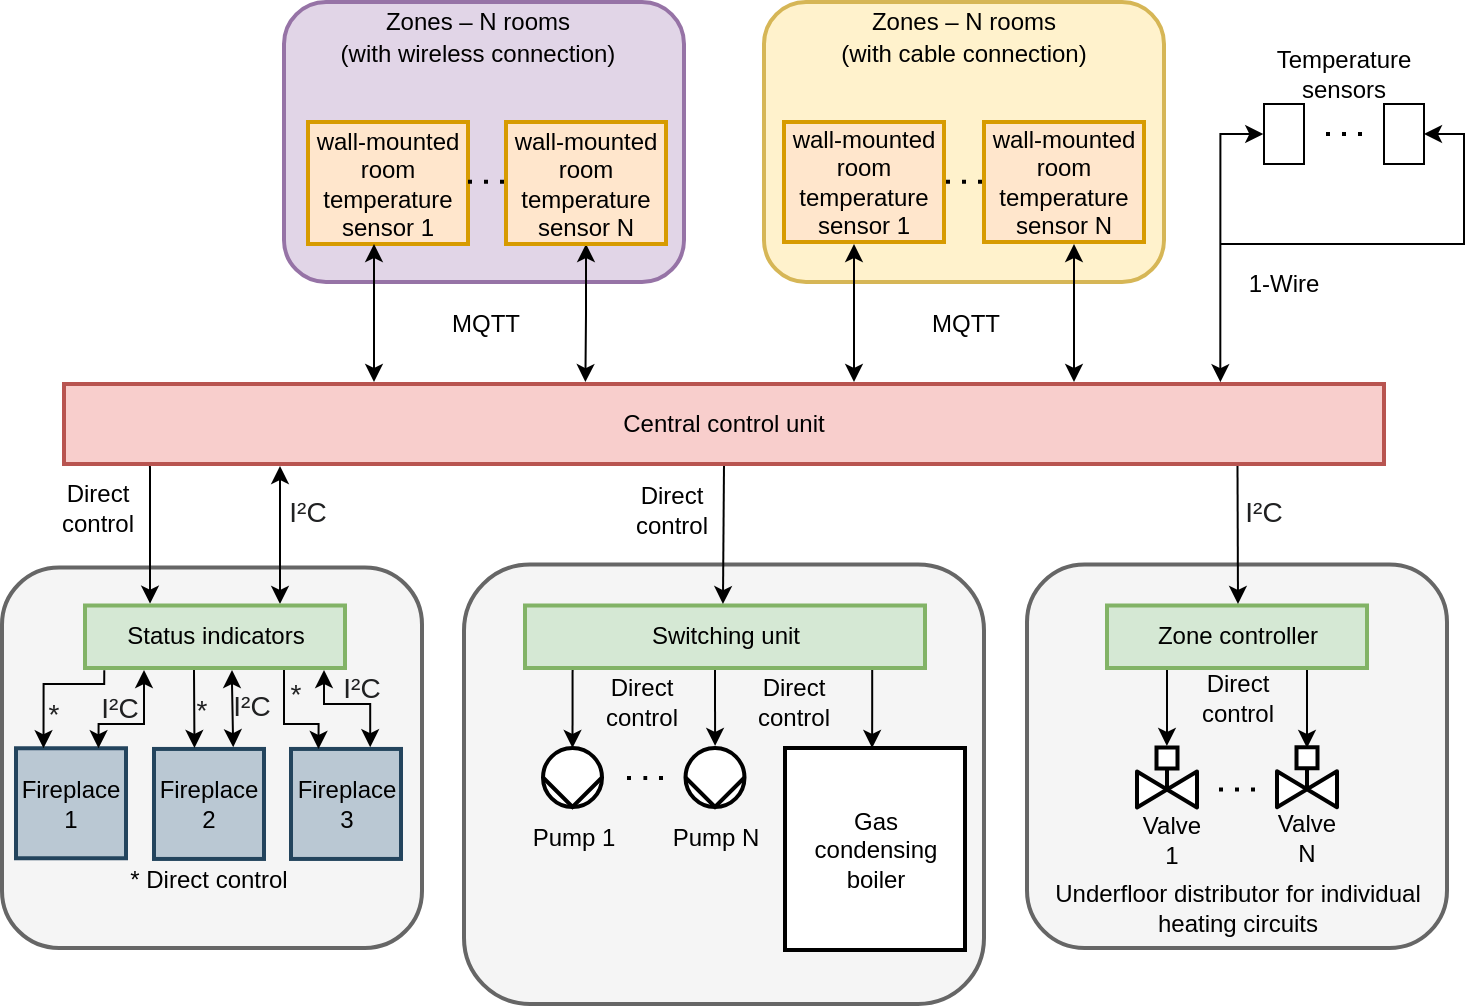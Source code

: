 <mxfile version="20.8.16" type="device"><diagram id="OQWnciAQnM_iIbDHGHQT" name="Page-1"><mxGraphModel dx="1418" dy="828" grid="1" gridSize="10" guides="1" tooltips="1" connect="1" arrows="1" fold="1" page="1" pageScale="1" pageWidth="827" pageHeight="1169" math="1" shadow="0"><root><mxCell id="0"/><mxCell id="1" parent="0"/><mxCell id="rNNqhviS-toqoHtGZwfO-22" value="" style="rounded=1;whiteSpace=wrap;html=1;strokeWidth=2;strokeColor=#9673a6;fillColor=#e1d5e7;" parent="1" vertex="1"><mxGeometry x="200" y="159" width="200" height="140" as="geometry"/></mxCell><mxCell id="rNNqhviS-toqoHtGZwfO-32" value="" style="rounded=1;whiteSpace=wrap;html=1;strokeWidth=2;strokeColor=#d6b656;fillColor=#fff2cc;" parent="1" vertex="1"><mxGeometry x="440" y="159" width="200" height="140" as="geometry"/></mxCell><mxCell id="rNNqhviS-toqoHtGZwfO-74" value="" style="rounded=1;whiteSpace=wrap;html=1;strokeWidth=2;strokeColor=#666666;fontColor=#333333;fillColor=#f5f5f5;" parent="1" vertex="1"><mxGeometry x="571.5" y="440.25" width="210" height="191.75" as="geometry"/></mxCell><mxCell id="rNNqhviS-toqoHtGZwfO-81" style="edgeStyle=orthogonalEdgeStyle;rounded=0;orthogonalLoop=1;jettySize=auto;html=1;startArrow=classic;startFill=1;endArrow=none;endFill=0;entryX=0.839;entryY=1.003;entryDx=0;entryDy=0;entryPerimeter=0;" parent="1" target="rNNqhviS-toqoHtGZwfO-60" edge="1"><mxGeometry relative="1" as="geometry"><mxPoint x="711.5" y="532" as="sourcePoint"/><Array as="points"><mxPoint x="711.5" y="492"/></Array></mxGeometry></mxCell><mxCell id="C-ky9rX12c1Sp_fLIFlz-12" value="" style="rounded=1;whiteSpace=wrap;html=1;strokeWidth=2;strokeColor=#666666;fontColor=#333333;fillColor=#f5f5f5;" parent="1" vertex="1"><mxGeometry x="59" y="441.75" width="210" height="190.25" as="geometry"/></mxCell><mxCell id="C-ky9rX12c1Sp_fLIFlz-14" style="edgeStyle=orthogonalEdgeStyle;rounded=0;orthogonalLoop=1;jettySize=auto;html=1;startArrow=none;startFill=0;endArrow=classic;endFill=1;entryX=0.498;entryY=-0.026;entryDx=0;entryDy=0;entryPerimeter=0;" parent="1" source="rNNqhviS-toqoHtGZwfO-60" target="rNNqhviS-toqoHtGZwfO-65" edge="1"><mxGeometry relative="1" as="geometry"><Array as="points"><mxPoint x="641.5" y="522"/><mxPoint x="641.5" y="522"/></Array></mxGeometry></mxCell><mxCell id="rNNqhviS-toqoHtGZwfO-60" value="Zone controller" style="rounded=0;whiteSpace=wrap;html=1;strokeWidth=2;fillColor=#d5e8d4;strokeColor=#82b366;" parent="1" vertex="1"><mxGeometry x="611.5" y="460.75" width="130" height="31.25" as="geometry"/></mxCell><mxCell id="C-ky9rX12c1Sp_fLIFlz-6" value="" style="rounded=1;whiteSpace=wrap;html=1;strokeWidth=2;fillColor=#f5f5f5;strokeColor=#666666;fontColor=#333333;" parent="1" vertex="1"><mxGeometry x="290" y="440.25" width="260" height="219.75" as="geometry"/></mxCell><mxCell id="rNNqhviS-toqoHtGZwfO-63" style="edgeStyle=orthogonalEdgeStyle;rounded=0;orthogonalLoop=1;jettySize=auto;html=1;exitX=0.889;exitY=0.979;exitDx=0;exitDy=0;startArrow=none;startFill=0;endArrow=classic;endFill=1;exitPerimeter=0;" parent="1" source="rNNqhviS-toqoHtGZwfO-1" edge="1"><mxGeometry relative="1" as="geometry"><mxPoint x="677" y="460" as="targetPoint"/><Array as="points"><mxPoint x="676" y="389"/></Array></mxGeometry></mxCell><mxCell id="rNNqhviS-toqoHtGZwfO-12" style="edgeStyle=orthogonalEdgeStyle;rounded=0;orthogonalLoop=1;jettySize=auto;html=1;exitX=0.5;exitY=1;exitDx=0;exitDy=0;startArrow=classic;startFill=1;" parent="1" edge="1"><mxGeometry relative="1" as="geometry"><mxPoint x="560.5" y="432" as="sourcePoint"/><mxPoint x="560.5" y="432" as="targetPoint"/></mxGeometry></mxCell><mxCell id="rNNqhviS-toqoHtGZwfO-33" value="Zones – N rooms" style="text;html=1;strokeColor=none;fillColor=none;align=center;verticalAlign=middle;whiteSpace=wrap;rounded=0;" parent="1" vertex="1"><mxGeometry x="475" y="159" width="130" height="20" as="geometry"/></mxCell><mxCell id="rNNqhviS-toqoHtGZwfO-34" value="(with cable connection)" style="text;html=1;strokeColor=none;fillColor=none;align=center;verticalAlign=middle;whiteSpace=wrap;rounded=0;" parent="1" vertex="1"><mxGeometry x="445" y="175" width="190" height="20" as="geometry"/></mxCell><mxCell id="rNNqhviS-toqoHtGZwfO-23" value="Zones – N rooms" style="text;html=1;strokeColor=none;fillColor=none;align=center;verticalAlign=middle;whiteSpace=wrap;rounded=0;" parent="1" vertex="1"><mxGeometry x="232" y="159" width="130" height="20" as="geometry"/></mxCell><mxCell id="rNNqhviS-toqoHtGZwfO-24" value="(with wireless connection)" style="text;html=1;strokeColor=none;fillColor=none;align=center;verticalAlign=middle;whiteSpace=wrap;rounded=0;" parent="1" vertex="1"><mxGeometry x="202" y="175" width="190" height="20" as="geometry"/></mxCell><mxCell id="rNNqhviS-toqoHtGZwfO-65" value="" style="verticalLabelPosition=bottom;align=center;html=1;verticalAlign=top;pointerEvents=1;dashed=0;shape=mxgraph.pid2valves.valve;valveType=gate;actuator=powered;strokeWidth=2;" parent="1" vertex="1"><mxGeometry x="626.5" y="531.75" width="30" height="30" as="geometry"/></mxCell><mxCell id="rNNqhviS-toqoHtGZwfO-66" value="" style="part=1;strokeColor=none;fillColor=none;fontStyle=1;fontSize=14;" parent="rNNqhviS-toqoHtGZwfO-65" vertex="1"><mxGeometry x="9.75" width="10.5" height="10.5" as="geometry"/></mxCell><mxCell id="rNNqhviS-toqoHtGZwfO-67" value="" style="verticalLabelPosition=bottom;align=center;html=1;verticalAlign=top;pointerEvents=1;dashed=0;shape=mxgraph.pid2valves.valve;valveType=gate;actuator=powered;strokeWidth=2;" parent="1" vertex="1"><mxGeometry x="696.5" y="531.63" width="30" height="30" as="geometry"/></mxCell><mxCell id="rNNqhviS-toqoHtGZwfO-68" value="" style="part=1;strokeColor=none;fillColor=none;fontStyle=1;fontSize=14;" parent="rNNqhviS-toqoHtGZwfO-67" vertex="1"><mxGeometry x="9.75" width="10.5" height="10.5" as="geometry"/></mxCell><mxCell id="rNNqhviS-toqoHtGZwfO-71" value="" style="endArrow=none;dashed=1;html=1;dashPattern=1 3;strokeWidth=2;" parent="1" edge="1"><mxGeometry x="572.5" y="462.76" width="50" height="50" as="geometry"><mxPoint x="685.5" y="552.76" as="sourcePoint"/><mxPoint x="665.5" y="552.76" as="targetPoint"/></mxGeometry></mxCell><mxCell id="rNNqhviS-toqoHtGZwfO-72" value="Valve 1" style="text;html=1;strokeColor=none;fillColor=none;align=center;verticalAlign=middle;whiteSpace=wrap;rounded=0;" parent="1" vertex="1"><mxGeometry x="626.5" y="567.5" width="34" height="20" as="geometry"/></mxCell><mxCell id="rNNqhviS-toqoHtGZwfO-73" value="Valve N" style="text;html=1;strokeColor=none;fillColor=none;align=center;verticalAlign=middle;whiteSpace=wrap;rounded=0;" parent="1" vertex="1"><mxGeometry x="694" y="566.63" width="35" height="20" as="geometry"/></mxCell><mxCell id="rNNqhviS-toqoHtGZwfO-75" value="Underfloor distributor for individual heating circuits" style="text;html=1;strokeColor=none;fillColor=none;align=center;verticalAlign=middle;whiteSpace=wrap;rounded=0;" parent="1" vertex="1"><mxGeometry x="581.5" y="602" width="190" height="20" as="geometry"/></mxCell><mxCell id="rNNqhviS-toqoHtGZwfO-84" value="" style="shape=mxgraph.pid.pumps_-_iso.pump_(liquid);html=1;pointerEvents=1;align=center;verticalLabelPosition=bottom;verticalAlign=top;dashed=0;strokeWidth=2;aspect=fixed;rotation=90;" parent="1" vertex="1"><mxGeometry x="329.5" y="532" width="29.5" height="29.5" as="geometry"/></mxCell><mxCell id="rNNqhviS-toqoHtGZwfO-87" style="edgeStyle=orthogonalEdgeStyle;rounded=0;orthogonalLoop=1;jettySize=auto;html=1;startArrow=classic;startFill=1;endArrow=none;endFill=0;exitX=-0.036;exitY=0.499;exitDx=0;exitDy=0;exitPerimeter=0;" parent="1" source="rNNqhviS-toqoHtGZwfO-85" edge="1"><mxGeometry relative="1" as="geometry"><mxPoint x="415.5" y="532" as="sourcePoint"/><mxPoint x="415.5" y="492" as="targetPoint"/><Array as="points"><mxPoint x="415.5" y="492"/></Array></mxGeometry></mxCell><mxCell id="rNNqhviS-toqoHtGZwfO-85" value="" style="shape=mxgraph.pid.pumps_-_iso.pump_(liquid);html=1;pointerEvents=1;align=center;verticalLabelPosition=bottom;verticalAlign=top;dashed=0;strokeWidth=2;aspect=fixed;rotation=90;" parent="1" vertex="1"><mxGeometry x="400.75" y="532" width="29.5" height="29.5" as="geometry"/></mxCell><mxCell id="rNNqhviS-toqoHtGZwfO-88" value="" style="endArrow=none;dashed=1;html=1;dashPattern=1 3;strokeWidth=2;" parent="1" edge="1"><mxGeometry x="276.5" y="457" width="50" height="50" as="geometry"><mxPoint x="389.5" y="547" as="sourcePoint"/><mxPoint x="369.5" y="547" as="targetPoint"/><Array as="points"><mxPoint x="383.12" y="547.01"/></Array></mxGeometry></mxCell><mxCell id="rNNqhviS-toqoHtGZwfO-90" style="edgeStyle=orthogonalEdgeStyle;rounded=0;orthogonalLoop=1;jettySize=auto;html=1;entryX=0.868;entryY=0.998;entryDx=0;entryDy=0;entryPerimeter=0;startArrow=classic;startFill=1;endArrow=none;endFill=0;exitX=0.484;exitY=0;exitDx=0;exitDy=0;exitPerimeter=0;" parent="1" source="rNNqhviS-toqoHtGZwfO-89" target="rNNqhviS-toqoHtGZwfO-59" edge="1"><mxGeometry relative="1" as="geometry"><Array as="points"/></mxGeometry></mxCell><mxCell id="rNNqhviS-toqoHtGZwfO-89" value="Gas&lt;br&gt;condensing boiler" style="rounded=0;whiteSpace=wrap;html=1;strokeWidth=2;" parent="1" vertex="1"><mxGeometry x="450.5" y="532" width="90" height="101" as="geometry"/></mxCell><mxCell id="rNNqhviS-toqoHtGZwfO-92" value="Pump 1" style="text;html=1;strokeColor=none;fillColor=none;align=center;verticalAlign=middle;whiteSpace=wrap;rounded=0;" parent="1" vertex="1"><mxGeometry x="318.5" y="567" width="51.5" height="20" as="geometry"/></mxCell><mxCell id="rNNqhviS-toqoHtGZwfO-93" value="Pump N" style="text;html=1;strokeColor=none;fillColor=none;align=center;verticalAlign=middle;whiteSpace=wrap;rounded=0;" parent="1" vertex="1"><mxGeometry x="389.5" y="567" width="51.5" height="20" as="geometry"/></mxCell><mxCell id="C-ky9rX12c1Sp_fLIFlz-1" value="Fireplace 3" style="whiteSpace=wrap;html=1;aspect=fixed;fillColor=#bac8d3;strokeWidth=2;strokeColor=#23445d;" parent="1" vertex="1"><mxGeometry x="203.5" y="532.47" width="55" height="55" as="geometry"/></mxCell><mxCell id="C-ky9rX12c1Sp_fLIFlz-2" value="Fireplace 1" style="whiteSpace=wrap;html=1;aspect=fixed;fillColor=#bac8d3;strokeWidth=2;strokeColor=#23445d;" parent="1" vertex="1"><mxGeometry x="66" y="532.13" width="55" height="55" as="geometry"/></mxCell><mxCell id="C-ky9rX12c1Sp_fLIFlz-15" style="edgeStyle=orthogonalEdgeStyle;rounded=0;orthogonalLoop=1;jettySize=auto;html=1;startArrow=classic;startFill=1;endArrow=none;endFill=0;exitX=0;exitY=0.5;exitDx=0;exitDy=0;exitPerimeter=0;" parent="1" source="rNNqhviS-toqoHtGZwfO-84" edge="1"><mxGeometry relative="1" as="geometry"><mxPoint x="344.13" y="532" as="sourcePoint"/><mxPoint x="344.13" y="492" as="targetPoint"/><Array as="points"><mxPoint x="344.5" y="492"/></Array></mxGeometry></mxCell><mxCell id="TtT3A8iglEBPr6birOV--1" value="wall-mounted room temperature sensor N" style="whiteSpace=wrap;html=1;strokeWidth=2;fillColor=#ffe6cc;strokeColor=#d79b00;" parent="1" vertex="1"><mxGeometry x="550" y="219" width="80" height="60" as="geometry"/></mxCell><mxCell id="9aDDyFLXy5BLjkxMkI3j-4" style="edgeStyle=orthogonalEdgeStyle;rounded=0;orthogonalLoop=1;jettySize=auto;html=1;exitX=0.5;exitY=1;exitDx=0;exitDy=0;entryX=0.395;entryY=-0.024;entryDx=0;entryDy=0;entryPerimeter=0;startArrow=classic;startFill=1;" parent="1" source="TtT3A8iglEBPr6birOV--3" target="rNNqhviS-toqoHtGZwfO-1" edge="1"><mxGeometry relative="1" as="geometry"/></mxCell><mxCell id="TtT3A8iglEBPr6birOV--3" value="wall-mounted room temperature sensor N" style="whiteSpace=wrap;html=1;strokeWidth=2;fillColor=#ffe6cc;strokeColor=#d79b00;" parent="1" vertex="1"><mxGeometry x="311" y="219" width="80" height="61" as="geometry"/></mxCell><mxCell id="TtT3A8iglEBPr6birOV--2" value="wall-mounted room temperature sensor 1" style="whiteSpace=wrap;html=1;strokeWidth=2;fillColor=#ffe6cc;strokeColor=#d79b00;" parent="1" vertex="1"><mxGeometry x="212" y="219" width="80" height="61" as="geometry"/></mxCell><mxCell id="rNNqhviS-toqoHtGZwfO-29" value="wall-mounted room temperature sensor 1" style="whiteSpace=wrap;html=1;strokeWidth=2;fillColor=#ffe6cc;strokeColor=#d79b00;" parent="1" vertex="1"><mxGeometry x="450" y="219" width="80" height="60" as="geometry"/></mxCell><mxCell id="rNNqhviS-toqoHtGZwfO-59" value="Switching unit" style="rounded=0;whiteSpace=wrap;html=1;strokeWidth=2;fillColor=#d5e8d4;strokeColor=#82b366;" parent="1" vertex="1"><mxGeometry x="320.5" y="460.75" width="200" height="31.25" as="geometry"/></mxCell><mxCell id="VQHXvXNwqMxUp8Nu4b-u-8" value="MQTT" style="text;html=1;strokeColor=none;fillColor=none;align=center;verticalAlign=middle;whiteSpace=wrap;rounded=0;" parent="1" vertex="1"><mxGeometry x="280.5" y="310" width="40" height="20" as="geometry"/></mxCell><mxCell id="VQHXvXNwqMxUp8Nu4b-u-10" value="MQTT" style="text;html=1;strokeColor=none;fillColor=none;align=center;verticalAlign=middle;whiteSpace=wrap;rounded=0;" parent="1" vertex="1"><mxGeometry x="520.5" y="310" width="40" height="20" as="geometry"/></mxCell><mxCell id="VQHXvXNwqMxUp8Nu4b-u-12" value="&lt;span style=&quot;color: rgb(32 , 33 , 34) ; font-size: 14px ; background-color: rgb(255 , 255 , 255)&quot;&gt;I²C&lt;/span&gt;" style="text;html=1;strokeColor=none;fillColor=none;align=center;verticalAlign=middle;whiteSpace=wrap;rounded=0;" parent="1" vertex="1"><mxGeometry x="192" y="404" width="40" height="20" as="geometry"/></mxCell><mxCell id="VQHXvXNwqMxUp8Nu4b-u-13" value="Direct control" style="text;html=1;strokeColor=none;fillColor=none;align=center;verticalAlign=middle;whiteSpace=wrap;rounded=0;" parent="1" vertex="1"><mxGeometry x="87" y="402" width="40" height="20" as="geometry"/></mxCell><mxCell id="VQHXvXNwqMxUp8Nu4b-u-18" value="Direct control" style="text;html=1;strokeColor=none;fillColor=none;align=center;verticalAlign=middle;whiteSpace=wrap;rounded=0;" parent="1" vertex="1"><mxGeometry x="374" y="403" width="40" height="20" as="geometry"/></mxCell><mxCell id="VQHXvXNwqMxUp8Nu4b-u-19" value="&lt;span style=&quot;color: rgb(32, 33, 34); font-size: 14px;&quot;&gt;I²C&lt;/span&gt;" style="text;html=1;strokeColor=none;fillColor=none;align=center;verticalAlign=middle;whiteSpace=wrap;rounded=0;labelBackgroundColor=none;" parent="1" vertex="1"><mxGeometry x="670" y="404" width="40" height="20" as="geometry"/></mxCell><mxCell id="VQHXvXNwqMxUp8Nu4b-u-20" value="Direct control" style="text;html=1;strokeColor=none;fillColor=none;align=center;verticalAlign=middle;whiteSpace=wrap;rounded=0;" parent="1" vertex="1"><mxGeometry x="656.5" y="497" width="40" height="20" as="geometry"/></mxCell><mxCell id="VQHXvXNwqMxUp8Nu4b-u-22" value="Direct control" style="text;html=1;strokeColor=none;fillColor=none;align=center;verticalAlign=middle;whiteSpace=wrap;rounded=0;" parent="1" vertex="1"><mxGeometry x="359" y="499" width="40" height="20" as="geometry"/></mxCell><mxCell id="VQHXvXNwqMxUp8Nu4b-u-23" value="Direct control" style="text;html=1;strokeColor=none;fillColor=none;align=center;verticalAlign=middle;whiteSpace=wrap;rounded=0;" parent="1" vertex="1"><mxGeometry x="435" y="499" width="40" height="20" as="geometry"/></mxCell><mxCell id="VQHXvXNwqMxUp8Nu4b-u-25" style="edgeStyle=orthogonalEdgeStyle;rounded=0;orthogonalLoop=1;jettySize=auto;html=1;startArrow=classic;startFill=1;endArrow=classic;endFill=1;" parent="1" edge="1"><mxGeometry relative="1" as="geometry"><mxPoint x="485" y="280" as="sourcePoint"/><mxPoint x="485" y="349" as="targetPoint"/></mxGeometry></mxCell><mxCell id="VQHXvXNwqMxUp8Nu4b-u-6" style="edgeStyle=orthogonalEdgeStyle;rounded=0;orthogonalLoop=1;jettySize=auto;html=1;startArrow=classic;startFill=1;" parent="1" edge="1"><mxGeometry relative="1" as="geometry"><mxPoint x="245" y="280" as="sourcePoint"/><mxPoint x="245" y="349" as="targetPoint"/></mxGeometry></mxCell><mxCell id="VQHXvXNwqMxUp8Nu4b-u-5" style="edgeStyle=orthogonalEdgeStyle;rounded=0;orthogonalLoop=1;jettySize=auto;html=1;startArrow=classic;startFill=1;" parent="1" edge="1"><mxGeometry relative="1" as="geometry"><mxPoint x="595" y="280" as="sourcePoint"/><mxPoint x="595" y="349" as="targetPoint"/></mxGeometry></mxCell><mxCell id="VQHXvXNwqMxUp8Nu4b-u-11" style="edgeStyle=orthogonalEdgeStyle;rounded=0;orthogonalLoop=1;jettySize=auto;html=1;exitX=0.25;exitY=-0.03;exitDx=0;exitDy=0;entryX=0.065;entryY=1.001;entryDx=0;entryDy=0;startArrow=classic;startFill=1;endArrow=none;endFill=0;entryPerimeter=0;exitPerimeter=0;" parent="1" source="C-ky9rX12c1Sp_fLIFlz-5" target="rNNqhviS-toqoHtGZwfO-1" edge="1"><mxGeometry relative="1" as="geometry"><Array as="points"><mxPoint x="133" y="392"/></Array></mxGeometry></mxCell><mxCell id="VQHXvXNwqMxUp8Nu4b-u-27" style="edgeStyle=orthogonalEdgeStyle;rounded=0;orthogonalLoop=1;jettySize=auto;html=1;exitX=0.5;exitY=1;exitDx=0;exitDy=0;entryX=0.498;entryY=0.09;entryDx=0;entryDy=0;entryPerimeter=0;startArrow=none;startFill=0;endArrow=classic;endFill=1;" parent="1" source="rNNqhviS-toqoHtGZwfO-1" target="C-ky9rX12c1Sp_fLIFlz-6" edge="1"><mxGeometry relative="1" as="geometry"><Array as="points"><mxPoint x="419" y="390"/></Array></mxGeometry></mxCell><mxCell id="rNNqhviS-toqoHtGZwfO-1" value="Central control unit" style="whiteSpace=wrap;html=1;fillColor=#f8cecc;strokeWidth=2;strokeColor=#b85450;" parent="1" vertex="1"><mxGeometry x="90" y="350" width="660" height="40" as="geometry"/></mxCell><mxCell id="C-ky9rX12c1Sp_fLIFlz-8" style="edgeStyle=orthogonalEdgeStyle;rounded=0;orthogonalLoop=1;jettySize=auto;html=1;startArrow=classic;startFill=1;" parent="1" edge="1"><mxGeometry relative="1" as="geometry"><mxPoint x="198" y="460" as="targetPoint"/><mxPoint x="198" y="391" as="sourcePoint"/><Array as="points"/></mxGeometry></mxCell><mxCell id="VQHXvXNwqMxUp8Nu4b-u-28" value="&lt;span style=&quot;color: rgb(32 , 33 , 34) ; font-size: 14px&quot;&gt;I²C&lt;/span&gt;" style="text;html=1;strokeColor=none;fillColor=none;align=center;verticalAlign=middle;whiteSpace=wrap;rounded=0;" parent="1" vertex="1"><mxGeometry x="98" y="502" width="40" height="20" as="geometry"/></mxCell><mxCell id="VQHXvXNwqMxUp8Nu4b-u-29" style="edgeStyle=orthogonalEdgeStyle;rounded=0;orthogonalLoop=1;jettySize=auto;html=1;startArrow=classic;startFill=1;endArrow=classic;endFill=1;entryX=0.72;entryY=-0.016;entryDx=0;entryDy=0;entryPerimeter=0;" parent="1" target="C-ky9rX12c1Sp_fLIFlz-1" edge="1"><mxGeometry relative="1" as="geometry"><mxPoint x="220" y="493" as="sourcePoint"/><mxPoint x="220" y="530.84" as="targetPoint"/><Array as="points"><mxPoint x="220" y="510"/><mxPoint x="243" y="510"/></Array></mxGeometry></mxCell><mxCell id="VQHXvXNwqMxUp8Nu4b-u-30" style="edgeStyle=orthogonalEdgeStyle;rounded=0;orthogonalLoop=1;jettySize=auto;html=1;entryX=0.25;entryY=0;entryDx=0;entryDy=0;startArrow=none;startFill=0;endArrow=classic;endFill=1;exitX=0.157;exitY=1.005;exitDx=0;exitDy=0;exitPerimeter=0;" parent="1" target="C-ky9rX12c1Sp_fLIFlz-1" edge="1"><mxGeometry relative="1" as="geometry"><Array as="points"><mxPoint x="200" y="492"/><mxPoint x="200" y="520"/><mxPoint x="217" y="520"/></Array><mxPoint x="201.27" y="491.996" as="sourcePoint"/><mxPoint x="200.735" y="531.97" as="targetPoint"/></mxGeometry></mxCell><mxCell id="C-ky9rX12c1Sp_fLIFlz-5" value="Status indicators" style="rounded=0;whiteSpace=wrap;html=1;fillColor=#d5e8d4;strokeWidth=2;strokeColor=#82b366;" parent="1" vertex="1"><mxGeometry x="100.5" y="460.75" width="130" height="31.25" as="geometry"/></mxCell><mxCell id="VQHXvXNwqMxUp8Nu4b-u-31" value="* Direct control" style="text;html=1;strokeColor=none;fillColor=none;align=center;verticalAlign=middle;whiteSpace=wrap;rounded=0;" parent="1" vertex="1"><mxGeometry x="115" y="587.5" width="95" height="20" as="geometry"/></mxCell><mxCell id="LA1kg5CEaiMelwjSd2up-3" value="" style="group" parent="1" vertex="1" connectable="0"><mxGeometry x="680" y="205" width="40" height="40" as="geometry"/></mxCell><mxCell id="LA1kg5CEaiMelwjSd2up-2" value="" style="shape=image;html=1;verticalAlign=top;verticalLabelPosition=bottom;labelBackgroundColor=#ffffff;imageAspect=0;aspect=fixed;image=https://cdn0.iconfinder.com/data/icons/good-weather-1/96/weather_icons-64-128.png;fillColor=none;" parent="LA1kg5CEaiMelwjSd2up-3" vertex="1"><mxGeometry width="40" height="40" as="geometry"/></mxCell><mxCell id="LA1kg5CEaiMelwjSd2up-1" value="" style="rounded=0;whiteSpace=wrap;html=1;fillColor=none;" parent="LA1kg5CEaiMelwjSd2up-3" vertex="1"><mxGeometry x="10" y="5" width="20" height="30" as="geometry"/></mxCell><mxCell id="LA1kg5CEaiMelwjSd2up-4" value="" style="group" parent="1" vertex="1" connectable="0"><mxGeometry x="740" y="205" width="40" height="40" as="geometry"/></mxCell><mxCell id="LA1kg5CEaiMelwjSd2up-5" value="" style="shape=image;html=1;verticalAlign=top;verticalLabelPosition=bottom;labelBackgroundColor=#ffffff;imageAspect=0;aspect=fixed;image=https://cdn0.iconfinder.com/data/icons/good-weather-1/96/weather_icons-64-128.png;fillColor=none;" parent="LA1kg5CEaiMelwjSd2up-4" vertex="1"><mxGeometry width="40" height="40" as="geometry"/></mxCell><mxCell id="LA1kg5CEaiMelwjSd2up-6" value="" style="rounded=0;whiteSpace=wrap;html=1;fillColor=none;" parent="LA1kg5CEaiMelwjSd2up-4" vertex="1"><mxGeometry x="10" y="5" width="20" height="30" as="geometry"/></mxCell><mxCell id="LA1kg5CEaiMelwjSd2up-7" value="" style="endArrow=none;dashed=1;html=1;dashPattern=1 3;strokeWidth=2;" parent="1" edge="1"><mxGeometry x="626" y="135" width="50" height="50" as="geometry"><mxPoint x="739" y="225" as="sourcePoint"/><mxPoint x="719" y="225" as="targetPoint"/></mxGeometry></mxCell><mxCell id="LA1kg5CEaiMelwjSd2up-8" style="edgeStyle=orthogonalEdgeStyle;rounded=0;orthogonalLoop=1;jettySize=auto;html=1;entryX=0.876;entryY=-0.023;entryDx=0;entryDy=0;entryPerimeter=0;exitX=-0.018;exitY=0.5;exitDx=0;exitDy=0;exitPerimeter=0;startArrow=classic;startFill=1;" parent="1" source="LA1kg5CEaiMelwjSd2up-1" target="rNNqhviS-toqoHtGZwfO-1" edge="1"><mxGeometry relative="1" as="geometry"><Array as="points"><mxPoint x="668" y="225"/></Array></mxGeometry></mxCell><mxCell id="LA1kg5CEaiMelwjSd2up-9" style="edgeStyle=orthogonalEdgeStyle;rounded=0;orthogonalLoop=1;jettySize=auto;html=1;endArrow=none;endFill=0;exitX=1;exitY=0.5;exitDx=0;exitDy=0;exitPerimeter=0;startArrow=classic;startFill=1;" parent="1" source="LA1kg5CEaiMelwjSd2up-6" edge="1"><mxGeometry relative="1" as="geometry"><mxPoint x="668" y="280" as="targetPoint"/><Array as="points"><mxPoint x="790" y="225"/><mxPoint x="790" y="280"/><mxPoint x="668" y="280"/></Array></mxGeometry></mxCell><mxCell id="LA1kg5CEaiMelwjSd2up-11" value="Temperature sensors" style="text;html=1;strokeColor=none;fillColor=none;align=center;verticalAlign=middle;whiteSpace=wrap;rounded=0;" parent="1" vertex="1"><mxGeometry x="680" y="179" width="100" height="31" as="geometry"/></mxCell><mxCell id="LA1kg5CEaiMelwjSd2up-12" value="1-Wire" style="text;html=1;strokeColor=none;fillColor=none;align=center;verticalAlign=middle;whiteSpace=wrap;rounded=0;" parent="1" vertex="1"><mxGeometry x="680" y="290" width="40" height="20" as="geometry"/></mxCell><mxCell id="zdC9ynSncUEInAu2mO6V-1" value="Fireplace 2" style="whiteSpace=wrap;html=1;aspect=fixed;fillColor=#bac8d3;strokeWidth=2;strokeColor=#23445d;" parent="1" vertex="1"><mxGeometry x="135" y="532.47" width="55" height="55" as="geometry"/></mxCell><mxCell id="zdC9ynSncUEInAu2mO6V-2" style="edgeStyle=orthogonalEdgeStyle;rounded=0;orthogonalLoop=1;jettySize=auto;html=1;startArrow=classic;startFill=1;endArrow=classic;endFill=1;entryX=0.72;entryY=-0.016;entryDx=0;entryDy=0;entryPerimeter=0;" parent="1" target="zdC9ynSncUEInAu2mO6V-1" edge="1"><mxGeometry relative="1" as="geometry"><mxPoint x="174" y="493" as="sourcePoint"/><mxPoint x="174.5" y="530.84" as="targetPoint"/><Array as="points"><mxPoint x="174.5" y="499.84"/><mxPoint x="174.5" y="499.84"/></Array></mxGeometry></mxCell><mxCell id="zdC9ynSncUEInAu2mO6V-3" style="edgeStyle=orthogonalEdgeStyle;rounded=0;orthogonalLoop=1;jettySize=auto;html=1;entryX=0.25;entryY=0;entryDx=0;entryDy=0;startArrow=none;startFill=0;endArrow=classic;endFill=1;" parent="1" edge="1"><mxGeometry relative="1" as="geometry"><Array as="points"><mxPoint x="155" y="498"/><mxPoint x="155" y="493"/><mxPoint x="155" y="493"/></Array><mxPoint x="155" y="493" as="sourcePoint"/><mxPoint x="155.235" y="531.97" as="targetPoint"/></mxGeometry></mxCell><mxCell id="zdC9ynSncUEInAu2mO6V-4" value="&lt;span style=&quot;color: rgb(32 , 33 , 34) ; font-size: 14px&quot;&gt;I²C&lt;/span&gt;" style="text;html=1;strokeColor=none;fillColor=none;align=center;verticalAlign=middle;whiteSpace=wrap;rounded=0;" parent="1" vertex="1"><mxGeometry x="164" y="501" width="40" height="20" as="geometry"/></mxCell><mxCell id="zdC9ynSncUEInAu2mO6V-5" value="&lt;span style=&quot;color: rgb(32 , 33 , 34) ; font-size: 14px&quot;&gt;I²C&lt;/span&gt;" style="text;html=1;strokeColor=none;fillColor=none;align=center;verticalAlign=middle;whiteSpace=wrap;rounded=0;" parent="1" vertex="1"><mxGeometry x="218.5" y="492" width="40" height="20" as="geometry"/></mxCell><mxCell id="zdC9ynSncUEInAu2mO6V-6" value="&lt;span style=&quot;color: rgb(32 , 33 , 34) ; font-size: 14px&quot;&gt;*&lt;/span&gt;" style="text;html=1;strokeColor=none;fillColor=none;align=center;verticalAlign=middle;whiteSpace=wrap;rounded=0;" parent="1" vertex="1"><mxGeometry x="65" y="505" width="40" height="20" as="geometry"/></mxCell><mxCell id="zdC9ynSncUEInAu2mO6V-7" value="&lt;span style=&quot;color: rgb(32 , 33 , 34) ; font-size: 14px&quot;&gt;*&lt;/span&gt;" style="text;html=1;strokeColor=none;fillColor=none;align=center;verticalAlign=middle;whiteSpace=wrap;rounded=0;" parent="1" vertex="1"><mxGeometry x="139" y="503" width="40" height="20" as="geometry"/></mxCell><mxCell id="zdC9ynSncUEInAu2mO6V-8" value="&lt;span style=&quot;color: rgb(32 , 33 , 34) ; font-size: 14px&quot;&gt;*&lt;/span&gt;" style="text;html=1;strokeColor=none;fillColor=none;align=center;verticalAlign=middle;whiteSpace=wrap;rounded=0;" parent="1" vertex="1"><mxGeometry x="186" y="495" width="40" height="20" as="geometry"/></mxCell><mxCell id="zdC9ynSncUEInAu2mO6V-9" style="edgeStyle=orthogonalEdgeStyle;rounded=0;orthogonalLoop=1;jettySize=auto;html=1;entryX=0.25;entryY=0;entryDx=0;entryDy=0;startArrow=none;startFill=0;endArrow=classic;endFill=1;exitX=0.228;exitY=1.035;exitDx=0;exitDy=0;exitPerimeter=0;" parent="1" target="C-ky9rX12c1Sp_fLIFlz-2" edge="1"><mxGeometry relative="1" as="geometry"><mxPoint x="110.14" y="493.094" as="sourcePoint"/><mxPoint x="110" y="531.63" as="targetPoint"/><Array as="points"><mxPoint x="110" y="500"/><mxPoint x="80" y="500"/></Array></mxGeometry></mxCell><mxCell id="zdC9ynSncUEInAu2mO6V-10" style="edgeStyle=orthogonalEdgeStyle;rounded=0;orthogonalLoop=1;jettySize=auto;html=1;startArrow=classic;startFill=1;endArrow=classic;endFill=1;entryX=0.75;entryY=0;entryDx=0;entryDy=0;" parent="1" target="C-ky9rX12c1Sp_fLIFlz-2" edge="1"><mxGeometry relative="1" as="geometry"><Array as="points"><mxPoint x="130" y="520"/><mxPoint x="107" y="520"/></Array><mxPoint x="130" y="493" as="sourcePoint"/><mxPoint x="130" y="531.63" as="targetPoint"/></mxGeometry></mxCell><mxCell id="rNNqhviS-toqoHtGZwfO-31" value="" style="endArrow=none;dashed=1;html=1;dashPattern=1 3;strokeWidth=2;" parent="1" edge="1"><mxGeometry x="436" y="158.9" width="50" height="50" as="geometry"><mxPoint x="549" y="248.9" as="sourcePoint"/><mxPoint x="529" y="248.9" as="targetPoint"/></mxGeometry></mxCell><mxCell id="rNNqhviS-toqoHtGZwfO-21" value="" style="endArrow=none;dashed=1;html=1;dashPattern=1 3;strokeWidth=2;" parent="1" edge="1"><mxGeometry x="197" y="158.9" width="50" height="50" as="geometry"><mxPoint x="310" y="248.9" as="sourcePoint"/><mxPoint x="290" y="248.9" as="targetPoint"/></mxGeometry></mxCell></root></mxGraphModel></diagram></mxfile>